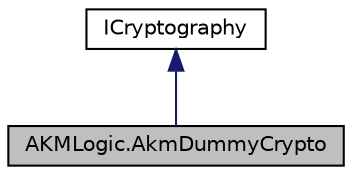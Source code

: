 digraph "AKMLogic.AkmDummyCrypto"
{
 // LATEX_PDF_SIZE
  edge [fontname="Helvetica",fontsize="10",labelfontname="Helvetica",labelfontsize="10"];
  node [fontname="Helvetica",fontsize="10",shape=record];
  Node1 [label="AKMLogic.AkmDummyCrypto",height=0.2,width=0.4,color="black", fillcolor="grey75", style="filled", fontcolor="black",tooltip=" "];
  Node2 -> Node1 [dir="back",color="midnightblue",fontsize="10",style="solid"];
  Node2 [label="ICryptography",height=0.2,width=0.4,color="black", fillcolor="white", style="filled",URL="$interface_a_k_m_interface_1_1_i_cryptography.html",tooltip=" "];
}
